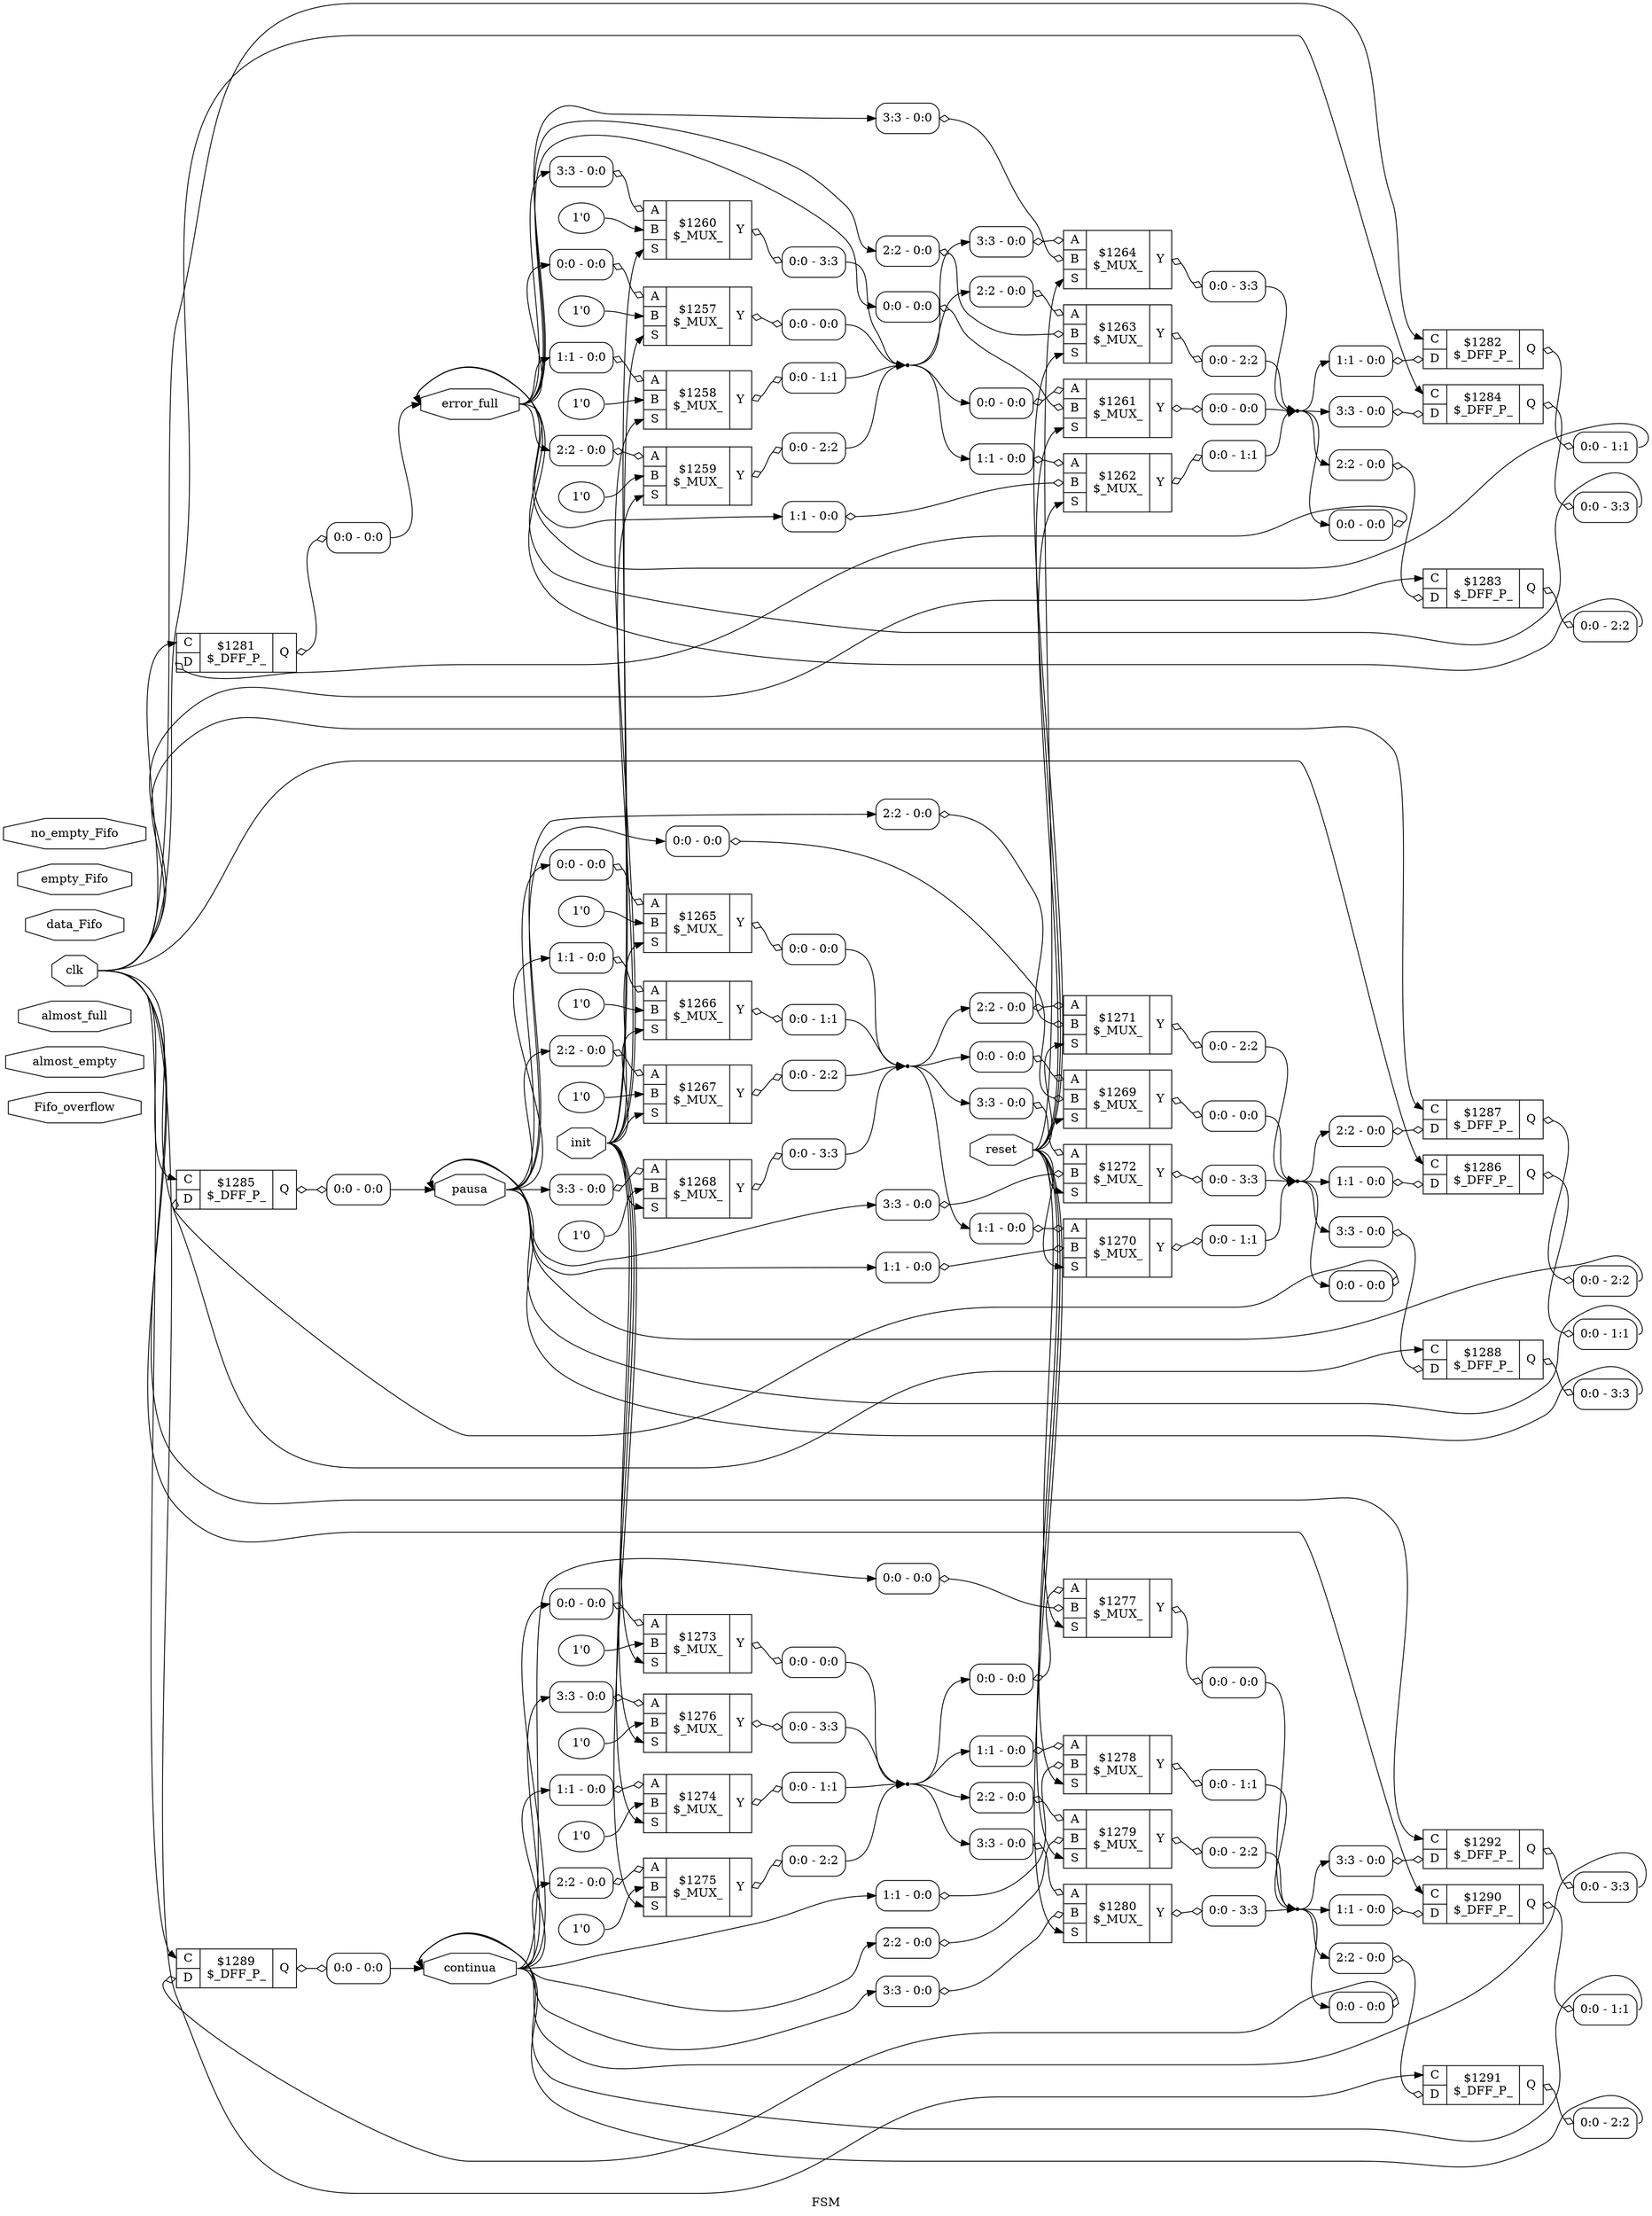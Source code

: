 digraph "FSM" {
label="FSM";
rankdir="LR";
remincross=true;
n8 [ shape=octagon, label="Fifo_overflow", color="black", fontcolor="black" ];
n9 [ shape=octagon, label="almost_empty", color="black", fontcolor="black" ];
n10 [ shape=octagon, label="almost_full", color="black", fontcolor="black" ];
n11 [ shape=octagon, label="clk", color="black", fontcolor="black" ];
n12 [ shape=octagon, label="continua", color="black", fontcolor="black" ];
n13 [ shape=octagon, label="data_Fifo", color="black", fontcolor="black" ];
n14 [ shape=octagon, label="empty_Fifo", color="black", fontcolor="black" ];
n15 [ shape=octagon, label="error_full", color="black", fontcolor="black" ];
n16 [ shape=octagon, label="init", color="black", fontcolor="black" ];
n17 [ shape=octagon, label="no_empty_Fifo", color="black", fontcolor="black" ];
n18 [ shape=octagon, label="pausa", color="black", fontcolor="black" ];
n19 [ shape=octagon, label="reset", color="black", fontcolor="black" ];
v1 [ label="1'0" ];
c24 [ shape=record, label="{{<p20> A|<p21> B|<p22> S}|$1257\n$_MUX_|{<p23> Y}}" ];
x0 [ shape=record, style=rounded, label="<s0> 0:0 - 0:0 " ];
x0:e -> c24:p20:w [arrowhead=odiamond, arrowtail=odiamond, dir=both, color="black", label=""];
x2 [ shape=record, style=rounded, label="<s0> 0:0 - 0:0 " ];
c24:p23:e -> x2:w [arrowhead=odiamond, arrowtail=odiamond, dir=both, color="black", label=""];
v4 [ label="1'0" ];
c25 [ shape=record, label="{{<p20> A|<p21> B|<p22> S}|$1258\n$_MUX_|{<p23> Y}}" ];
x3 [ shape=record, style=rounded, label="<s0> 1:1 - 0:0 " ];
x3:e -> c25:p20:w [arrowhead=odiamond, arrowtail=odiamond, dir=both, color="black", label=""];
x5 [ shape=record, style=rounded, label="<s0> 0:0 - 1:1 " ];
c25:p23:e -> x5:w [arrowhead=odiamond, arrowtail=odiamond, dir=both, color="black", label=""];
v7 [ label="1'0" ];
c26 [ shape=record, label="{{<p20> A|<p21> B|<p22> S}|$1259\n$_MUX_|{<p23> Y}}" ];
x6 [ shape=record, style=rounded, label="<s0> 2:2 - 0:0 " ];
x6:e -> c26:p20:w [arrowhead=odiamond, arrowtail=odiamond, dir=both, color="black", label=""];
x8 [ shape=record, style=rounded, label="<s0> 0:0 - 2:2 " ];
c26:p23:e -> x8:w [arrowhead=odiamond, arrowtail=odiamond, dir=both, color="black", label=""];
v10 [ label="1'0" ];
c27 [ shape=record, label="{{<p20> A|<p21> B|<p22> S}|$1260\n$_MUX_|{<p23> Y}}" ];
x9 [ shape=record, style=rounded, label="<s0> 3:3 - 0:0 " ];
x9:e -> c27:p20:w [arrowhead=odiamond, arrowtail=odiamond, dir=both, color="black", label=""];
x11 [ shape=record, style=rounded, label="<s0> 0:0 - 3:3 " ];
c27:p23:e -> x11:w [arrowhead=odiamond, arrowtail=odiamond, dir=both, color="black", label=""];
c28 [ shape=record, label="{{<p20> A|<p21> B|<p22> S}|$1261\n$_MUX_|{<p23> Y}}" ];
x12 [ shape=record, style=rounded, label="<s0> 0:0 - 0:0 " ];
x12:e -> c28:p20:w [arrowhead=odiamond, arrowtail=odiamond, dir=both, color="black", label=""];
x13 [ shape=record, style=rounded, label="<s0> 0:0 - 0:0 " ];
x13:e -> c28:p21:w [arrowhead=odiamond, arrowtail=odiamond, dir=both, color="black", label=""];
x14 [ shape=record, style=rounded, label="<s0> 0:0 - 0:0 " ];
c28:p23:e -> x14:w [arrowhead=odiamond, arrowtail=odiamond, dir=both, color="black", label=""];
c29 [ shape=record, label="{{<p20> A|<p21> B|<p22> S}|$1262\n$_MUX_|{<p23> Y}}" ];
x15 [ shape=record, style=rounded, label="<s0> 1:1 - 0:0 " ];
x15:e -> c29:p20:w [arrowhead=odiamond, arrowtail=odiamond, dir=both, color="black", label=""];
x16 [ shape=record, style=rounded, label="<s0> 1:1 - 0:0 " ];
x16:e -> c29:p21:w [arrowhead=odiamond, arrowtail=odiamond, dir=both, color="black", label=""];
x17 [ shape=record, style=rounded, label="<s0> 0:0 - 1:1 " ];
c29:p23:e -> x17:w [arrowhead=odiamond, arrowtail=odiamond, dir=both, color="black", label=""];
c30 [ shape=record, label="{{<p20> A|<p21> B|<p22> S}|$1263\n$_MUX_|{<p23> Y}}" ];
x18 [ shape=record, style=rounded, label="<s0> 2:2 - 0:0 " ];
x18:e -> c30:p20:w [arrowhead=odiamond, arrowtail=odiamond, dir=both, color="black", label=""];
x19 [ shape=record, style=rounded, label="<s0> 2:2 - 0:0 " ];
x19:e -> c30:p21:w [arrowhead=odiamond, arrowtail=odiamond, dir=both, color="black", label=""];
x20 [ shape=record, style=rounded, label="<s0> 0:0 - 2:2 " ];
c30:p23:e -> x20:w [arrowhead=odiamond, arrowtail=odiamond, dir=both, color="black", label=""];
c31 [ shape=record, label="{{<p20> A|<p21> B|<p22> S}|$1264\n$_MUX_|{<p23> Y}}" ];
x21 [ shape=record, style=rounded, label="<s0> 3:3 - 0:0 " ];
x21:e -> c31:p20:w [arrowhead=odiamond, arrowtail=odiamond, dir=both, color="black", label=""];
x22 [ shape=record, style=rounded, label="<s0> 3:3 - 0:0 " ];
x22:e -> c31:p21:w [arrowhead=odiamond, arrowtail=odiamond, dir=both, color="black", label=""];
x23 [ shape=record, style=rounded, label="<s0> 0:0 - 3:3 " ];
c31:p23:e -> x23:w [arrowhead=odiamond, arrowtail=odiamond, dir=both, color="black", label=""];
v25 [ label="1'0" ];
c32 [ shape=record, label="{{<p20> A|<p21> B|<p22> S}|$1265\n$_MUX_|{<p23> Y}}" ];
x24 [ shape=record, style=rounded, label="<s0> 0:0 - 0:0 " ];
x24:e -> c32:p20:w [arrowhead=odiamond, arrowtail=odiamond, dir=both, color="black", label=""];
x26 [ shape=record, style=rounded, label="<s0> 0:0 - 0:0 " ];
c32:p23:e -> x26:w [arrowhead=odiamond, arrowtail=odiamond, dir=both, color="black", label=""];
v28 [ label="1'0" ];
c33 [ shape=record, label="{{<p20> A|<p21> B|<p22> S}|$1266\n$_MUX_|{<p23> Y}}" ];
x27 [ shape=record, style=rounded, label="<s0> 1:1 - 0:0 " ];
x27:e -> c33:p20:w [arrowhead=odiamond, arrowtail=odiamond, dir=both, color="black", label=""];
x29 [ shape=record, style=rounded, label="<s0> 0:0 - 1:1 " ];
c33:p23:e -> x29:w [arrowhead=odiamond, arrowtail=odiamond, dir=both, color="black", label=""];
v31 [ label="1'0" ];
c34 [ shape=record, label="{{<p20> A|<p21> B|<p22> S}|$1267\n$_MUX_|{<p23> Y}}" ];
x30 [ shape=record, style=rounded, label="<s0> 2:2 - 0:0 " ];
x30:e -> c34:p20:w [arrowhead=odiamond, arrowtail=odiamond, dir=both, color="black", label=""];
x32 [ shape=record, style=rounded, label="<s0> 0:0 - 2:2 " ];
c34:p23:e -> x32:w [arrowhead=odiamond, arrowtail=odiamond, dir=both, color="black", label=""];
v34 [ label="1'0" ];
c35 [ shape=record, label="{{<p20> A|<p21> B|<p22> S}|$1268\n$_MUX_|{<p23> Y}}" ];
x33 [ shape=record, style=rounded, label="<s0> 3:3 - 0:0 " ];
x33:e -> c35:p20:w [arrowhead=odiamond, arrowtail=odiamond, dir=both, color="black", label=""];
x35 [ shape=record, style=rounded, label="<s0> 0:0 - 3:3 " ];
c35:p23:e -> x35:w [arrowhead=odiamond, arrowtail=odiamond, dir=both, color="black", label=""];
c36 [ shape=record, label="{{<p20> A|<p21> B|<p22> S}|$1269\n$_MUX_|{<p23> Y}}" ];
x36 [ shape=record, style=rounded, label="<s0> 0:0 - 0:0 " ];
x36:e -> c36:p20:w [arrowhead=odiamond, arrowtail=odiamond, dir=both, color="black", label=""];
x37 [ shape=record, style=rounded, label="<s0> 0:0 - 0:0 " ];
x37:e -> c36:p21:w [arrowhead=odiamond, arrowtail=odiamond, dir=both, color="black", label=""];
x38 [ shape=record, style=rounded, label="<s0> 0:0 - 0:0 " ];
c36:p23:e -> x38:w [arrowhead=odiamond, arrowtail=odiamond, dir=both, color="black", label=""];
c37 [ shape=record, label="{{<p20> A|<p21> B|<p22> S}|$1270\n$_MUX_|{<p23> Y}}" ];
x39 [ shape=record, style=rounded, label="<s0> 1:1 - 0:0 " ];
x39:e -> c37:p20:w [arrowhead=odiamond, arrowtail=odiamond, dir=both, color="black", label=""];
x40 [ shape=record, style=rounded, label="<s0> 1:1 - 0:0 " ];
x40:e -> c37:p21:w [arrowhead=odiamond, arrowtail=odiamond, dir=both, color="black", label=""];
x41 [ shape=record, style=rounded, label="<s0> 0:0 - 1:1 " ];
c37:p23:e -> x41:w [arrowhead=odiamond, arrowtail=odiamond, dir=both, color="black", label=""];
c38 [ shape=record, label="{{<p20> A|<p21> B|<p22> S}|$1271\n$_MUX_|{<p23> Y}}" ];
x42 [ shape=record, style=rounded, label="<s0> 2:2 - 0:0 " ];
x42:e -> c38:p20:w [arrowhead=odiamond, arrowtail=odiamond, dir=both, color="black", label=""];
x43 [ shape=record, style=rounded, label="<s0> 2:2 - 0:0 " ];
x43:e -> c38:p21:w [arrowhead=odiamond, arrowtail=odiamond, dir=both, color="black", label=""];
x44 [ shape=record, style=rounded, label="<s0> 0:0 - 2:2 " ];
c38:p23:e -> x44:w [arrowhead=odiamond, arrowtail=odiamond, dir=both, color="black", label=""];
c39 [ shape=record, label="{{<p20> A|<p21> B|<p22> S}|$1272\n$_MUX_|{<p23> Y}}" ];
x45 [ shape=record, style=rounded, label="<s0> 3:3 - 0:0 " ];
x45:e -> c39:p20:w [arrowhead=odiamond, arrowtail=odiamond, dir=both, color="black", label=""];
x46 [ shape=record, style=rounded, label="<s0> 3:3 - 0:0 " ];
x46:e -> c39:p21:w [arrowhead=odiamond, arrowtail=odiamond, dir=both, color="black", label=""];
x47 [ shape=record, style=rounded, label="<s0> 0:0 - 3:3 " ];
c39:p23:e -> x47:w [arrowhead=odiamond, arrowtail=odiamond, dir=both, color="black", label=""];
v49 [ label="1'0" ];
c40 [ shape=record, label="{{<p20> A|<p21> B|<p22> S}|$1273\n$_MUX_|{<p23> Y}}" ];
x48 [ shape=record, style=rounded, label="<s0> 0:0 - 0:0 " ];
x48:e -> c40:p20:w [arrowhead=odiamond, arrowtail=odiamond, dir=both, color="black", label=""];
x50 [ shape=record, style=rounded, label="<s0> 0:0 - 0:0 " ];
c40:p23:e -> x50:w [arrowhead=odiamond, arrowtail=odiamond, dir=both, color="black", label=""];
v52 [ label="1'0" ];
c41 [ shape=record, label="{{<p20> A|<p21> B|<p22> S}|$1274\n$_MUX_|{<p23> Y}}" ];
x51 [ shape=record, style=rounded, label="<s0> 1:1 - 0:0 " ];
x51:e -> c41:p20:w [arrowhead=odiamond, arrowtail=odiamond, dir=both, color="black", label=""];
x53 [ shape=record, style=rounded, label="<s0> 0:0 - 1:1 " ];
c41:p23:e -> x53:w [arrowhead=odiamond, arrowtail=odiamond, dir=both, color="black", label=""];
v55 [ label="1'0" ];
c42 [ shape=record, label="{{<p20> A|<p21> B|<p22> S}|$1275\n$_MUX_|{<p23> Y}}" ];
x54 [ shape=record, style=rounded, label="<s0> 2:2 - 0:0 " ];
x54:e -> c42:p20:w [arrowhead=odiamond, arrowtail=odiamond, dir=both, color="black", label=""];
x56 [ shape=record, style=rounded, label="<s0> 0:0 - 2:2 " ];
c42:p23:e -> x56:w [arrowhead=odiamond, arrowtail=odiamond, dir=both, color="black", label=""];
v58 [ label="1'0" ];
c43 [ shape=record, label="{{<p20> A|<p21> B|<p22> S}|$1276\n$_MUX_|{<p23> Y}}" ];
x57 [ shape=record, style=rounded, label="<s0> 3:3 - 0:0 " ];
x57:e -> c43:p20:w [arrowhead=odiamond, arrowtail=odiamond, dir=both, color="black", label=""];
x59 [ shape=record, style=rounded, label="<s0> 0:0 - 3:3 " ];
c43:p23:e -> x59:w [arrowhead=odiamond, arrowtail=odiamond, dir=both, color="black", label=""];
c44 [ shape=record, label="{{<p20> A|<p21> B|<p22> S}|$1277\n$_MUX_|{<p23> Y}}" ];
x60 [ shape=record, style=rounded, label="<s0> 0:0 - 0:0 " ];
x60:e -> c44:p20:w [arrowhead=odiamond, arrowtail=odiamond, dir=both, color="black", label=""];
x61 [ shape=record, style=rounded, label="<s0> 0:0 - 0:0 " ];
x61:e -> c44:p21:w [arrowhead=odiamond, arrowtail=odiamond, dir=both, color="black", label=""];
x62 [ shape=record, style=rounded, label="<s0> 0:0 - 0:0 " ];
c44:p23:e -> x62:w [arrowhead=odiamond, arrowtail=odiamond, dir=both, color="black", label=""];
c45 [ shape=record, label="{{<p20> A|<p21> B|<p22> S}|$1278\n$_MUX_|{<p23> Y}}" ];
x63 [ shape=record, style=rounded, label="<s0> 1:1 - 0:0 " ];
x63:e -> c45:p20:w [arrowhead=odiamond, arrowtail=odiamond, dir=both, color="black", label=""];
x64 [ shape=record, style=rounded, label="<s0> 1:1 - 0:0 " ];
x64:e -> c45:p21:w [arrowhead=odiamond, arrowtail=odiamond, dir=both, color="black", label=""];
x65 [ shape=record, style=rounded, label="<s0> 0:0 - 1:1 " ];
c45:p23:e -> x65:w [arrowhead=odiamond, arrowtail=odiamond, dir=both, color="black", label=""];
c46 [ shape=record, label="{{<p20> A|<p21> B|<p22> S}|$1279\n$_MUX_|{<p23> Y}}" ];
x66 [ shape=record, style=rounded, label="<s0> 2:2 - 0:0 " ];
x66:e -> c46:p20:w [arrowhead=odiamond, arrowtail=odiamond, dir=both, color="black", label=""];
x67 [ shape=record, style=rounded, label="<s0> 2:2 - 0:0 " ];
x67:e -> c46:p21:w [arrowhead=odiamond, arrowtail=odiamond, dir=both, color="black", label=""];
x68 [ shape=record, style=rounded, label="<s0> 0:0 - 2:2 " ];
c46:p23:e -> x68:w [arrowhead=odiamond, arrowtail=odiamond, dir=both, color="black", label=""];
c47 [ shape=record, label="{{<p20> A|<p21> B|<p22> S}|$1280\n$_MUX_|{<p23> Y}}" ];
x69 [ shape=record, style=rounded, label="<s0> 3:3 - 0:0 " ];
x69:e -> c47:p20:w [arrowhead=odiamond, arrowtail=odiamond, dir=both, color="black", label=""];
x70 [ shape=record, style=rounded, label="<s0> 3:3 - 0:0 " ];
x70:e -> c47:p21:w [arrowhead=odiamond, arrowtail=odiamond, dir=both, color="black", label=""];
x71 [ shape=record, style=rounded, label="<s0> 0:0 - 3:3 " ];
c47:p23:e -> x71:w [arrowhead=odiamond, arrowtail=odiamond, dir=both, color="black", label=""];
c51 [ shape=record, label="{{<p48> C|<p49> D}|$1281\n$_DFF_P_|{<p50> Q}}" ];
x72 [ shape=record, style=rounded, label="<s0> 0:0 - 0:0 " ];
x72:e -> c51:p49:w [arrowhead=odiamond, arrowtail=odiamond, dir=both, color="black", label=""];
x73 [ shape=record, style=rounded, label="<s0> 0:0 - 0:0 " ];
c51:p50:e -> x73:w [arrowhead=odiamond, arrowtail=odiamond, dir=both, color="black", label=""];
c52 [ shape=record, label="{{<p48> C|<p49> D}|$1282\n$_DFF_P_|{<p50> Q}}" ];
x74 [ shape=record, style=rounded, label="<s0> 1:1 - 0:0 " ];
x74:e -> c52:p49:w [arrowhead=odiamond, arrowtail=odiamond, dir=both, color="black", label=""];
x75 [ shape=record, style=rounded, label="<s0> 0:0 - 1:1 " ];
c52:p50:e -> x75:w [arrowhead=odiamond, arrowtail=odiamond, dir=both, color="black", label=""];
c53 [ shape=record, label="{{<p48> C|<p49> D}|$1283\n$_DFF_P_|{<p50> Q}}" ];
x76 [ shape=record, style=rounded, label="<s0> 2:2 - 0:0 " ];
x76:e -> c53:p49:w [arrowhead=odiamond, arrowtail=odiamond, dir=both, color="black", label=""];
x77 [ shape=record, style=rounded, label="<s0> 0:0 - 2:2 " ];
c53:p50:e -> x77:w [arrowhead=odiamond, arrowtail=odiamond, dir=both, color="black", label=""];
c54 [ shape=record, label="{{<p48> C|<p49> D}|$1284\n$_DFF_P_|{<p50> Q}}" ];
x78 [ shape=record, style=rounded, label="<s0> 3:3 - 0:0 " ];
x78:e -> c54:p49:w [arrowhead=odiamond, arrowtail=odiamond, dir=both, color="black", label=""];
x79 [ shape=record, style=rounded, label="<s0> 0:0 - 3:3 " ];
c54:p50:e -> x79:w [arrowhead=odiamond, arrowtail=odiamond, dir=both, color="black", label=""];
c55 [ shape=record, label="{{<p48> C|<p49> D}|$1285\n$_DFF_P_|{<p50> Q}}" ];
x80 [ shape=record, style=rounded, label="<s0> 0:0 - 0:0 " ];
x80:e -> c55:p49:w [arrowhead=odiamond, arrowtail=odiamond, dir=both, color="black", label=""];
x81 [ shape=record, style=rounded, label="<s0> 0:0 - 0:0 " ];
c55:p50:e -> x81:w [arrowhead=odiamond, arrowtail=odiamond, dir=both, color="black", label=""];
c56 [ shape=record, label="{{<p48> C|<p49> D}|$1286\n$_DFF_P_|{<p50> Q}}" ];
x82 [ shape=record, style=rounded, label="<s0> 1:1 - 0:0 " ];
x82:e -> c56:p49:w [arrowhead=odiamond, arrowtail=odiamond, dir=both, color="black", label=""];
x83 [ shape=record, style=rounded, label="<s0> 0:0 - 1:1 " ];
c56:p50:e -> x83:w [arrowhead=odiamond, arrowtail=odiamond, dir=both, color="black", label=""];
c57 [ shape=record, label="{{<p48> C|<p49> D}|$1287\n$_DFF_P_|{<p50> Q}}" ];
x84 [ shape=record, style=rounded, label="<s0> 2:2 - 0:0 " ];
x84:e -> c57:p49:w [arrowhead=odiamond, arrowtail=odiamond, dir=both, color="black", label=""];
x85 [ shape=record, style=rounded, label="<s0> 0:0 - 2:2 " ];
c57:p50:e -> x85:w [arrowhead=odiamond, arrowtail=odiamond, dir=both, color="black", label=""];
c58 [ shape=record, label="{{<p48> C|<p49> D}|$1288\n$_DFF_P_|{<p50> Q}}" ];
x86 [ shape=record, style=rounded, label="<s0> 3:3 - 0:0 " ];
x86:e -> c58:p49:w [arrowhead=odiamond, arrowtail=odiamond, dir=both, color="black", label=""];
x87 [ shape=record, style=rounded, label="<s0> 0:0 - 3:3 " ];
c58:p50:e -> x87:w [arrowhead=odiamond, arrowtail=odiamond, dir=both, color="black", label=""];
c59 [ shape=record, label="{{<p48> C|<p49> D}|$1289\n$_DFF_P_|{<p50> Q}}" ];
x88 [ shape=record, style=rounded, label="<s0> 0:0 - 0:0 " ];
x88:e -> c59:p49:w [arrowhead=odiamond, arrowtail=odiamond, dir=both, color="black", label=""];
x89 [ shape=record, style=rounded, label="<s0> 0:0 - 0:0 " ];
c59:p50:e -> x89:w [arrowhead=odiamond, arrowtail=odiamond, dir=both, color="black", label=""];
c60 [ shape=record, label="{{<p48> C|<p49> D}|$1290\n$_DFF_P_|{<p50> Q}}" ];
x90 [ shape=record, style=rounded, label="<s0> 1:1 - 0:0 " ];
x90:e -> c60:p49:w [arrowhead=odiamond, arrowtail=odiamond, dir=both, color="black", label=""];
x91 [ shape=record, style=rounded, label="<s0> 0:0 - 1:1 " ];
c60:p50:e -> x91:w [arrowhead=odiamond, arrowtail=odiamond, dir=both, color="black", label=""];
c61 [ shape=record, label="{{<p48> C|<p49> D}|$1291\n$_DFF_P_|{<p50> Q}}" ];
x92 [ shape=record, style=rounded, label="<s0> 2:2 - 0:0 " ];
x92:e -> c61:p49:w [arrowhead=odiamond, arrowtail=odiamond, dir=both, color="black", label=""];
x93 [ shape=record, style=rounded, label="<s0> 0:0 - 2:2 " ];
c61:p50:e -> x93:w [arrowhead=odiamond, arrowtail=odiamond, dir=both, color="black", label=""];
c62 [ shape=record, label="{{<p48> C|<p49> D}|$1292\n$_DFF_P_|{<p50> Q}}" ];
x94 [ shape=record, style=rounded, label="<s0> 3:3 - 0:0 " ];
x94:e -> c62:p49:w [arrowhead=odiamond, arrowtail=odiamond, dir=both, color="black", label=""];
x95 [ shape=record, style=rounded, label="<s0> 0:0 - 3:3 " ];
c62:p50:e -> x95:w [arrowhead=odiamond, arrowtail=odiamond, dir=both, color="black", label=""];
n11:e -> c51:p48:w [color="black", label=""];
n11:e -> c52:p48:w [color="black", label=""];
n11:e -> c53:p48:w [color="black", label=""];
n11:e -> c54:p48:w [color="black", label=""];
n11:e -> c55:p48:w [color="black", label=""];
n11:e -> c56:p48:w [color="black", label=""];
n11:e -> c57:p48:w [color="black", label=""];
n11:e -> c58:p48:w [color="black", label=""];
n11:e -> c59:p48:w [color="black", label=""];
n11:e -> c60:p48:w [color="black", label=""];
n11:e -> c61:p48:w [color="black", label=""];
n11:e -> c62:p48:w [color="black", label=""];
x89:s0:e -> n12:w [color="black", label=""];
x91:s0:e -> n12:w [color="black", label=""];
x93:s0:e -> n12:w [color="black", label=""];
x95:s0:e -> n12:w [color="black", label=""];
n12:e -> x48:s0:w [color="black", label=""];
n12:e -> x51:s0:w [color="black", label=""];
n12:e -> x54:s0:w [color="black", label=""];
n12:e -> x57:s0:w [color="black", label=""];
n12:e -> x61:s0:w [color="black", label=""];
n12:e -> x64:s0:w [color="black", label=""];
n12:e -> x67:s0:w [color="black", label=""];
n12:e -> x70:s0:w [color="black", label=""];
x73:s0:e -> n15:w [color="black", label=""];
x75:s0:e -> n15:w [color="black", label=""];
x77:s0:e -> n15:w [color="black", label=""];
x79:s0:e -> n15:w [color="black", label=""];
n15:e -> x0:s0:w [color="black", label=""];
n15:e -> x13:s0:w [color="black", label=""];
n15:e -> x16:s0:w [color="black", label=""];
n15:e -> x19:s0:w [color="black", label=""];
n15:e -> x22:s0:w [color="black", label=""];
n15:e -> x3:s0:w [color="black", label=""];
n15:e -> x6:s0:w [color="black", label=""];
n15:e -> x9:s0:w [color="black", label=""];
n16:e -> c24:p22:w [color="black", label=""];
n16:e -> c25:p22:w [color="black", label=""];
n16:e -> c26:p22:w [color="black", label=""];
n16:e -> c27:p22:w [color="black", label=""];
n16:e -> c32:p22:w [color="black", label=""];
n16:e -> c33:p22:w [color="black", label=""];
n16:e -> c34:p22:w [color="black", label=""];
n16:e -> c35:p22:w [color="black", label=""];
n16:e -> c40:p22:w [color="black", label=""];
n16:e -> c41:p22:w [color="black", label=""];
n16:e -> c42:p22:w [color="black", label=""];
n16:e -> c43:p22:w [color="black", label=""];
x81:s0:e -> n18:w [color="black", label=""];
x83:s0:e -> n18:w [color="black", label=""];
x85:s0:e -> n18:w [color="black", label=""];
x87:s0:e -> n18:w [color="black", label=""];
n18:e -> x24:s0:w [color="black", label=""];
n18:e -> x27:s0:w [color="black", label=""];
n18:e -> x30:s0:w [color="black", label=""];
n18:e -> x33:s0:w [color="black", label=""];
n18:e -> x37:s0:w [color="black", label=""];
n18:e -> x40:s0:w [color="black", label=""];
n18:e -> x43:s0:w [color="black", label=""];
n18:e -> x46:s0:w [color="black", label=""];
n19:e -> c28:p22:w [color="black", label=""];
n19:e -> c29:p22:w [color="black", label=""];
n19:e -> c30:p22:w [color="black", label=""];
n19:e -> c31:p22:w [color="black", label=""];
n19:e -> c36:p22:w [color="black", label=""];
n19:e -> c37:p22:w [color="black", label=""];
n19:e -> c38:p22:w [color="black", label=""];
n19:e -> c39:p22:w [color="black", label=""];
n19:e -> c44:p22:w [color="black", label=""];
n19:e -> c45:p22:w [color="black", label=""];
n19:e -> c46:p22:w [color="black", label=""];
n19:e -> c47:p22:w [color="black", label=""];
n2 [ shape=point ];
x62:s0:e -> n2:w [color="black", label=""];
x65:s0:e -> n2:w [color="black", label=""];
x68:s0:e -> n2:w [color="black", label=""];
x71:s0:e -> n2:w [color="black", label=""];
n2:e -> x88:s0:w [color="black", label=""];
n2:e -> x90:s0:w [color="black", label=""];
n2:e -> x92:s0:w [color="black", label=""];
n2:e -> x94:s0:w [color="black", label=""];
n3 [ shape=point ];
x14:s0:e -> n3:w [color="black", label=""];
x17:s0:e -> n3:w [color="black", label=""];
x20:s0:e -> n3:w [color="black", label=""];
x23:s0:e -> n3:w [color="black", label=""];
n3:e -> x72:s0:w [color="black", label=""];
n3:e -> x74:s0:w [color="black", label=""];
n3:e -> x76:s0:w [color="black", label=""];
n3:e -> x78:s0:w [color="black", label=""];
n4 [ shape=point ];
x38:s0:e -> n4:w [color="black", label=""];
x41:s0:e -> n4:w [color="black", label=""];
x44:s0:e -> n4:w [color="black", label=""];
x47:s0:e -> n4:w [color="black", label=""];
n4:e -> x80:s0:w [color="black", label=""];
n4:e -> x82:s0:w [color="black", label=""];
n4:e -> x84:s0:w [color="black", label=""];
n4:e -> x86:s0:w [color="black", label=""];
n5 [ shape=point ];
x11:s0:e -> n5:w [color="black", label=""];
x2:s0:e -> n5:w [color="black", label=""];
x5:s0:e -> n5:w [color="black", label=""];
x8:s0:e -> n5:w [color="black", label=""];
n5:e -> x12:s0:w [color="black", label=""];
n5:e -> x15:s0:w [color="black", label=""];
n5:e -> x18:s0:w [color="black", label=""];
n5:e -> x21:s0:w [color="black", label=""];
n6 [ shape=point ];
x26:s0:e -> n6:w [color="black", label=""];
x29:s0:e -> n6:w [color="black", label=""];
x32:s0:e -> n6:w [color="black", label=""];
x35:s0:e -> n6:w [color="black", label=""];
n6:e -> x36:s0:w [color="black", label=""];
n6:e -> x39:s0:w [color="black", label=""];
n6:e -> x42:s0:w [color="black", label=""];
n6:e -> x45:s0:w [color="black", label=""];
n7 [ shape=point ];
x50:s0:e -> n7:w [color="black", label=""];
x53:s0:e -> n7:w [color="black", label=""];
x56:s0:e -> n7:w [color="black", label=""];
x59:s0:e -> n7:w [color="black", label=""];
n7:e -> x60:s0:w [color="black", label=""];
n7:e -> x63:s0:w [color="black", label=""];
n7:e -> x66:s0:w [color="black", label=""];
n7:e -> x69:s0:w [color="black", label=""];
v1:e -> c24:p21:w [color="black", label=""];
v10:e -> c27:p21:w [color="black", label=""];
v25:e -> c32:p21:w [color="black", label=""];
v28:e -> c33:p21:w [color="black", label=""];
v31:e -> c34:p21:w [color="black", label=""];
v34:e -> c35:p21:w [color="black", label=""];
v4:e -> c25:p21:w [color="black", label=""];
v49:e -> c40:p21:w [color="black", label=""];
v52:e -> c41:p21:w [color="black", label=""];
v55:e -> c42:p21:w [color="black", label=""];
v58:e -> c43:p21:w [color="black", label=""];
v7:e -> c26:p21:w [color="black", label=""];
}
